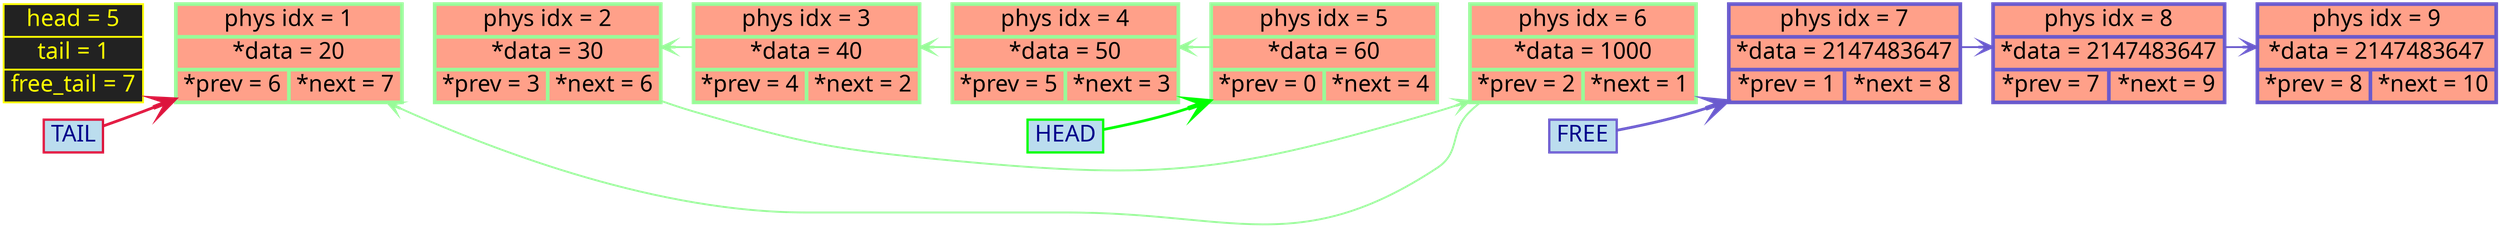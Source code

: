 digraph G {
rankdir=LR
bgcolor="transparent"
	node [shape=record, style="filled", fillcolor="#FFA089", fontcolor="black", color="#007CAD", penwidth=2.5, fontname="Tahoma", fontsize=25];

edge [color="#2d714f", arrowsize=1, penwidth=5, arrowhead="vee", style="bold"];
node0 [label="head = 5 | tail = 1 | free_tail = 7", shape=record, style="filled", fillcolor="#222222", fontcolor="yellow", color="yellow", penwidth=2];
	node1 [label="phys idx = 1 | *data = 20 | {*prev = 6 | *next = 7} "];
	node2 [label="phys idx = 2 | *data = 30 | {*prev = 3 | *next = 6} "];
	node3 [label="phys idx = 3 | *data = 40 | {*prev = 4 | *next = 2} "];
	node4 [label="phys idx = 4 | *data = 50 | {*prev = 5 | *next = 3} "];
	node5 [label="phys idx = 5 | *data = 60 | {*prev = 0 | *next = 4} "];
	node6 [label="phys idx = 6 | *data = 1000 | {*prev = 2 | *next = 1} "];
	node7 [label="phys idx = 7 | *data = 2147483647 | {*prev = 1 | *next = 8} "];
	node8 [label="phys idx = 8 | *data = 2147483647 | {*prev = 7 | *next = 9} "];
	node9 [label="phys idx = 9 | *data = 2147483647 | {*prev = 8 | *next = 10} "];

head_label      [shape=box, label="HEAD", style="filled", fillcolor="#BBDDEE", color="lime", fontcolor="darkblue"];
tail_label      [shape=box, label="TAIL", style="filled", fillcolor="#BBDDEE", color="#DC143C",   fontcolor="darkblue"];
free_head_label [shape=box, label="FREE", style="filled", fillcolor="#BBDDEE", color="#6A5ACD",   fontcolor="darkblue"];
head_label      -> node5 [color="lime", arrowsize=2.5, penwidth=3];
tail_label      -> node1 [color="#DC143C"  , arrowsize=2.5, penwidth=3];
free_head_label -> node7 [color="#6A5ACD"  , arrowsize=2.5, penwidth=3];
node0 -> node1[style=invis, weight = 100000]	node1 -> node2 -> node3 -> node4 -> node5 -> node6 -> node7 -> node8 -> node9[style=invis, weight=1000000];
	node5 -> node4 -> node3 -> node2 -> node6 -> node1[color="#98FB98", arrowsize=1.5, penwidth=2, weight=100000];

	node5[color = "#98FB98", penwidth=4];
	node4[color = "#98FB98", penwidth=4];
	node3[color = "#98FB98", penwidth=4];
	node2[color = "#98FB98", penwidth=4];
	node6[color = "#98FB98", penwidth=4];
	node1[color = "#98FB98", penwidth=4];

	node7 -> node8 -> node9[color="#6A5ACD", arrowsize=1.5, penwidth=2, weight=100000];

	node7[color = "#6A5ACD", penwidth=4];
	node8[color = "#6A5ACD", penwidth=4];
	node9[color = "#6A5ACD", penwidth=4];

}